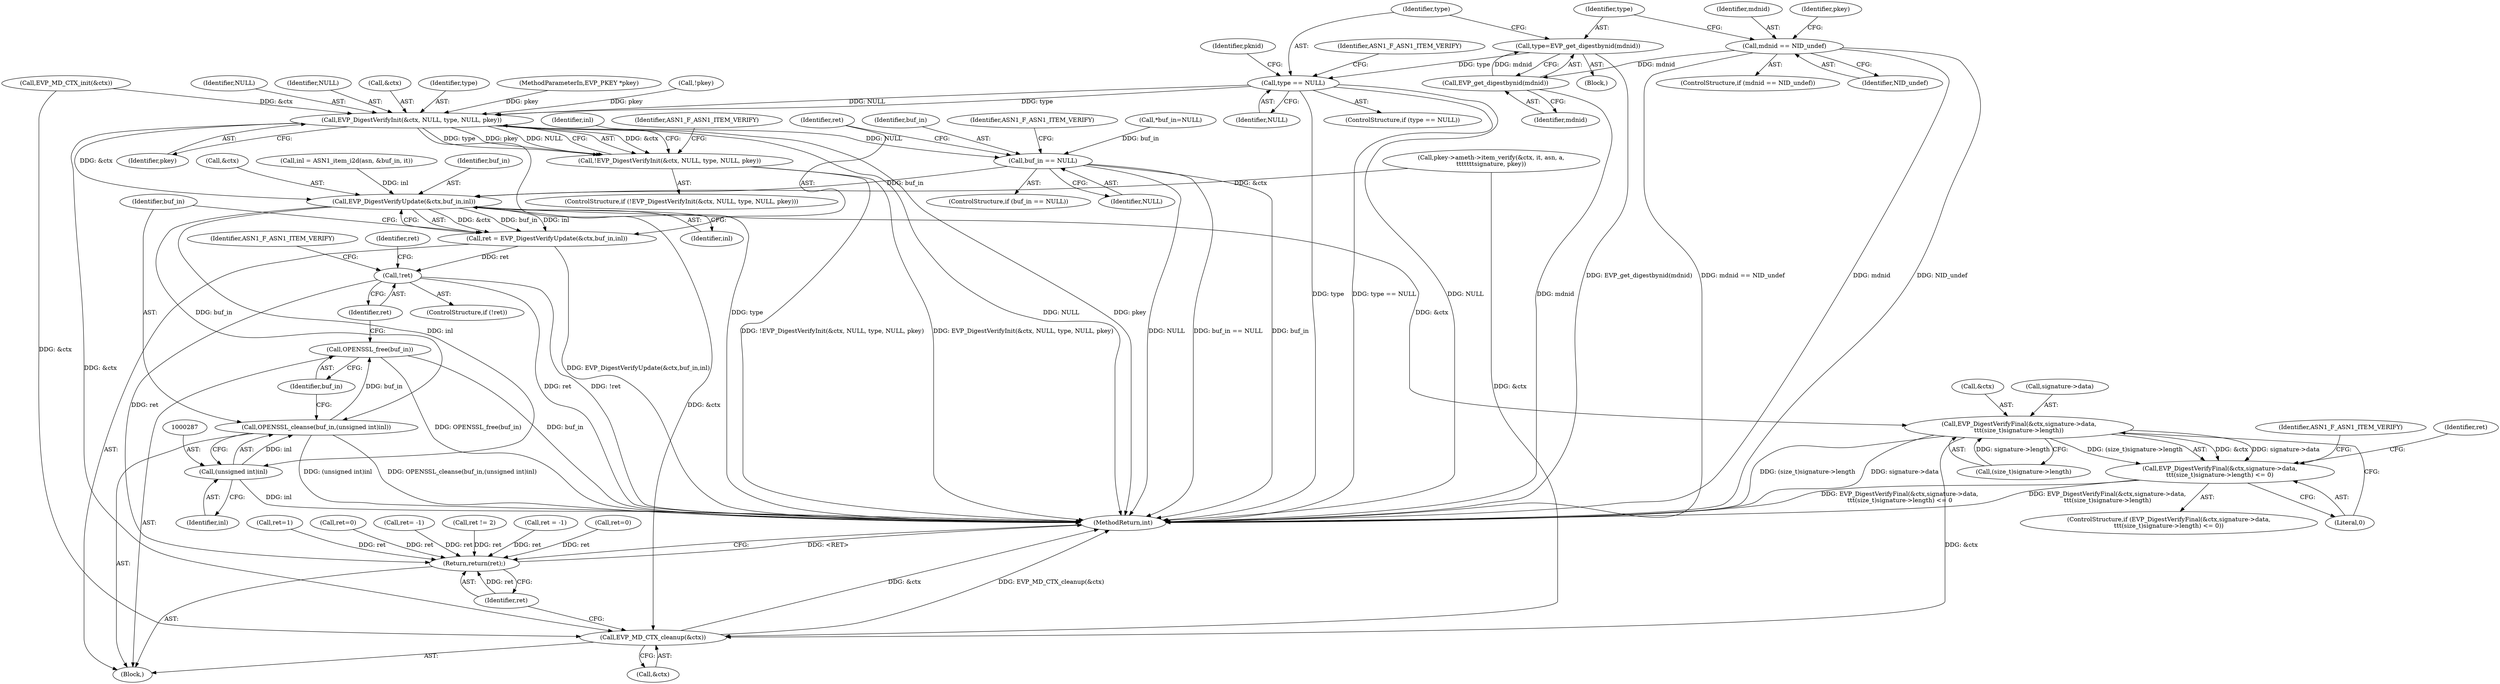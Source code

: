 digraph "0_openssl_cb62ab4b17818fe66d2fed0a7fe71969131c811b@pointer" {
"1000222" [label="(Call,type == NULL)"];
"1000217" [label="(Call,type=EVP_get_digestbynid(mdnid))"];
"1000219" [label="(Call,EVP_get_digestbynid(mdnid))"];
"1000174" [label="(Call,mdnid == NID_undef)"];
"1000246" [label="(Call,EVP_DigestVerifyInit(&ctx, NULL, type, NULL, pkey))"];
"1000245" [label="(Call,!EVP_DigestVerifyInit(&ctx, NULL, type, NULL, pkey))"];
"1000269" [label="(Call,buf_in == NULL)"];
"1000279" [label="(Call,EVP_DigestVerifyUpdate(&ctx,buf_in,inl))"];
"1000277" [label="(Call,ret = EVP_DigestVerifyUpdate(&ctx,buf_in,inl))"];
"1000292" [label="(Call,!ret)"];
"1000332" [label="(Return,return(ret);)"];
"1000284" [label="(Call,OPENSSL_cleanse(buf_in,(unsigned int)inl))"];
"1000289" [label="(Call,OPENSSL_free(buf_in))"];
"1000286" [label="(Call,(unsigned int)inl)"];
"1000305" [label="(Call,EVP_DigestVerifyFinal(&ctx,signature->data,\n\t\t\t(size_t)signature->length))"];
"1000304" [label="(Call,EVP_DigestVerifyFinal(&ctx,signature->data,\n\t\t\t(size_t)signature->length) <= 0)"];
"1000329" [label="(Call,EVP_MD_CTX_cleanup(&ctx))"];
"1000175" [label="(Identifier,mdnid)"];
"1000217" [label="(Call,type=EVP_get_digestbynid(mdnid))"];
"1000197" [label="(Call,pkey->ameth->item_verify(&ctx, it, asn, a,\n\t\t\t\t\t\t\tsignature, pkey))"];
"1000111" [label="(Block,)"];
"1000329" [label="(Call,EVP_MD_CTX_cleanup(&ctx))"];
"1000174" [label="(Call,mdnid == NID_undef)"];
"1000249" [label="(Identifier,NULL)"];
"1000118" [label="(Call,ret= -1)"];
"1000244" [label="(ControlStructure,if (!EVP_DigestVerifyInit(&ctx, NULL, type, NULL, pkey)))"];
"1000326" [label="(Identifier,ret)"];
"1000233" [label="(Identifier,pknid)"];
"1000330" [label="(Call,&ctx)"];
"1000280" [label="(Call,&ctx)"];
"1000311" [label="(Call,(size_t)signature->length)"];
"1000278" [label="(Identifier,ret)"];
"1000274" [label="(Identifier,ASN1_F_ASN1_ITEM_VERIFY)"];
"1000126" [label="(Call,!pkey)"];
"1000206" [label="(Call,ret != 2)"];
"1000219" [label="(Call,EVP_get_digestbynid(mdnid))"];
"1000154" [label="(Call,EVP_MD_CTX_init(&ctx))"];
"1000277" [label="(Call,ret = EVP_DigestVerifyUpdate(&ctx,buf_in,inl))"];
"1000261" [label="(Call,inl = ASN1_item_i2d(asn, &buf_in, it))"];
"1000293" [label="(Identifier,ret)"];
"1000290" [label="(Identifier,buf_in)"];
"1000316" [label="(Literal,0)"];
"1000333" [label="(Identifier,ret)"];
"1000210" [label="(Call,ret = -1)"];
"1000306" [label="(Call,&ctx)"];
"1000332" [label="(Return,return(ret);)"];
"1000114" [label="(Call,*buf_in=NULL)"];
"1000251" [label="(Identifier,NULL)"];
"1000283" [label="(Identifier,inl)"];
"1000223" [label="(Identifier,type)"];
"1000247" [label="(Call,&ctx)"];
"1000279" [label="(Call,EVP_DigestVerifyUpdate(&ctx,buf_in,inl))"];
"1000215" [label="(Block,)"];
"1000218" [label="(Identifier,type)"];
"1000255" [label="(Identifier,ASN1_F_ASN1_ITEM_VERIFY)"];
"1000303" [label="(ControlStructure,if (EVP_DigestVerifyFinal(&ctx,signature->data,\n\t\t\t(size_t)signature->length) <= 0))"];
"1000334" [label="(MethodReturn,int)"];
"1000250" [label="(Identifier,type)"];
"1000282" [label="(Identifier,buf_in)"];
"1000220" [label="(Identifier,mdnid)"];
"1000271" [label="(Identifier,NULL)"];
"1000321" [label="(Call,ret=0)"];
"1000304" [label="(Call,EVP_DigestVerifyFinal(&ctx,signature->data,\n\t\t\t(size_t)signature->length) <= 0)"];
"1000173" [label="(ControlStructure,if (mdnid == NID_undef))"];
"1000284" [label="(Call,OPENSSL_cleanse(buf_in,(unsigned int)inl))"];
"1000286" [label="(Call,(unsigned int)inl)"];
"1000221" [label="(ControlStructure,if (type == NULL))"];
"1000292" [label="(Call,!ret)"];
"1000262" [label="(Identifier,inl)"];
"1000296" [label="(Identifier,ASN1_F_ASN1_ITEM_VERIFY)"];
"1000325" [label="(Call,ret=1)"];
"1000300" [label="(Identifier,ret)"];
"1000222" [label="(Call,type == NULL)"];
"1000224" [label="(Identifier,NULL)"];
"1000227" [label="(Identifier,ASN1_F_ASN1_ITEM_VERIFY)"];
"1000176" [label="(Identifier,NID_undef)"];
"1000110" [label="(MethodParameterIn,EVP_PKEY *pkey)"];
"1000268" [label="(ControlStructure,if (buf_in == NULL))"];
"1000257" [label="(Call,ret=0)"];
"1000252" [label="(Identifier,pkey)"];
"1000288" [label="(Identifier,inl)"];
"1000319" [label="(Identifier,ASN1_F_ASN1_ITEM_VERIFY)"];
"1000305" [label="(Call,EVP_DigestVerifyFinal(&ctx,signature->data,\n\t\t\t(size_t)signature->length))"];
"1000285" [label="(Identifier,buf_in)"];
"1000308" [label="(Call,signature->data)"];
"1000291" [label="(ControlStructure,if (!ret))"];
"1000289" [label="(Call,OPENSSL_free(buf_in))"];
"1000246" [label="(Call,EVP_DigestVerifyInit(&ctx, NULL, type, NULL, pkey))"];
"1000270" [label="(Identifier,buf_in)"];
"1000182" [label="(Identifier,pkey)"];
"1000269" [label="(Call,buf_in == NULL)"];
"1000245" [label="(Call,!EVP_DigestVerifyInit(&ctx, NULL, type, NULL, pkey))"];
"1000222" -> "1000221"  [label="AST: "];
"1000222" -> "1000224"  [label="CFG: "];
"1000223" -> "1000222"  [label="AST: "];
"1000224" -> "1000222"  [label="AST: "];
"1000227" -> "1000222"  [label="CFG: "];
"1000233" -> "1000222"  [label="CFG: "];
"1000222" -> "1000334"  [label="DDG: type"];
"1000222" -> "1000334"  [label="DDG: type == NULL"];
"1000222" -> "1000334"  [label="DDG: NULL"];
"1000217" -> "1000222"  [label="DDG: type"];
"1000222" -> "1000246"  [label="DDG: NULL"];
"1000222" -> "1000246"  [label="DDG: type"];
"1000217" -> "1000215"  [label="AST: "];
"1000217" -> "1000219"  [label="CFG: "];
"1000218" -> "1000217"  [label="AST: "];
"1000219" -> "1000217"  [label="AST: "];
"1000223" -> "1000217"  [label="CFG: "];
"1000217" -> "1000334"  [label="DDG: EVP_get_digestbynid(mdnid)"];
"1000219" -> "1000217"  [label="DDG: mdnid"];
"1000219" -> "1000220"  [label="CFG: "];
"1000220" -> "1000219"  [label="AST: "];
"1000219" -> "1000334"  [label="DDG: mdnid"];
"1000174" -> "1000219"  [label="DDG: mdnid"];
"1000174" -> "1000173"  [label="AST: "];
"1000174" -> "1000176"  [label="CFG: "];
"1000175" -> "1000174"  [label="AST: "];
"1000176" -> "1000174"  [label="AST: "];
"1000182" -> "1000174"  [label="CFG: "];
"1000218" -> "1000174"  [label="CFG: "];
"1000174" -> "1000334"  [label="DDG: NID_undef"];
"1000174" -> "1000334"  [label="DDG: mdnid == NID_undef"];
"1000174" -> "1000334"  [label="DDG: mdnid"];
"1000246" -> "1000245"  [label="AST: "];
"1000246" -> "1000252"  [label="CFG: "];
"1000247" -> "1000246"  [label="AST: "];
"1000249" -> "1000246"  [label="AST: "];
"1000250" -> "1000246"  [label="AST: "];
"1000251" -> "1000246"  [label="AST: "];
"1000252" -> "1000246"  [label="AST: "];
"1000245" -> "1000246"  [label="CFG: "];
"1000246" -> "1000334"  [label="DDG: NULL"];
"1000246" -> "1000334"  [label="DDG: pkey"];
"1000246" -> "1000334"  [label="DDG: type"];
"1000246" -> "1000245"  [label="DDG: &ctx"];
"1000246" -> "1000245"  [label="DDG: type"];
"1000246" -> "1000245"  [label="DDG: pkey"];
"1000246" -> "1000245"  [label="DDG: NULL"];
"1000154" -> "1000246"  [label="DDG: &ctx"];
"1000126" -> "1000246"  [label="DDG: pkey"];
"1000110" -> "1000246"  [label="DDG: pkey"];
"1000246" -> "1000269"  [label="DDG: NULL"];
"1000246" -> "1000279"  [label="DDG: &ctx"];
"1000246" -> "1000329"  [label="DDG: &ctx"];
"1000245" -> "1000244"  [label="AST: "];
"1000255" -> "1000245"  [label="CFG: "];
"1000262" -> "1000245"  [label="CFG: "];
"1000245" -> "1000334"  [label="DDG: !EVP_DigestVerifyInit(&ctx, NULL, type, NULL, pkey)"];
"1000245" -> "1000334"  [label="DDG: EVP_DigestVerifyInit(&ctx, NULL, type, NULL, pkey)"];
"1000269" -> "1000268"  [label="AST: "];
"1000269" -> "1000271"  [label="CFG: "];
"1000270" -> "1000269"  [label="AST: "];
"1000271" -> "1000269"  [label="AST: "];
"1000274" -> "1000269"  [label="CFG: "];
"1000278" -> "1000269"  [label="CFG: "];
"1000269" -> "1000334"  [label="DDG: buf_in == NULL"];
"1000269" -> "1000334"  [label="DDG: buf_in"];
"1000269" -> "1000334"  [label="DDG: NULL"];
"1000114" -> "1000269"  [label="DDG: buf_in"];
"1000269" -> "1000279"  [label="DDG: buf_in"];
"1000279" -> "1000277"  [label="AST: "];
"1000279" -> "1000283"  [label="CFG: "];
"1000280" -> "1000279"  [label="AST: "];
"1000282" -> "1000279"  [label="AST: "];
"1000283" -> "1000279"  [label="AST: "];
"1000277" -> "1000279"  [label="CFG: "];
"1000279" -> "1000277"  [label="DDG: &ctx"];
"1000279" -> "1000277"  [label="DDG: buf_in"];
"1000279" -> "1000277"  [label="DDG: inl"];
"1000197" -> "1000279"  [label="DDG: &ctx"];
"1000261" -> "1000279"  [label="DDG: inl"];
"1000279" -> "1000284"  [label="DDG: buf_in"];
"1000279" -> "1000286"  [label="DDG: inl"];
"1000279" -> "1000305"  [label="DDG: &ctx"];
"1000279" -> "1000329"  [label="DDG: &ctx"];
"1000277" -> "1000111"  [label="AST: "];
"1000278" -> "1000277"  [label="AST: "];
"1000285" -> "1000277"  [label="CFG: "];
"1000277" -> "1000334"  [label="DDG: EVP_DigestVerifyUpdate(&ctx,buf_in,inl)"];
"1000277" -> "1000292"  [label="DDG: ret"];
"1000292" -> "1000291"  [label="AST: "];
"1000292" -> "1000293"  [label="CFG: "];
"1000293" -> "1000292"  [label="AST: "];
"1000296" -> "1000292"  [label="CFG: "];
"1000300" -> "1000292"  [label="CFG: "];
"1000292" -> "1000334"  [label="DDG: !ret"];
"1000292" -> "1000334"  [label="DDG: ret"];
"1000292" -> "1000332"  [label="DDG: ret"];
"1000332" -> "1000111"  [label="AST: "];
"1000332" -> "1000333"  [label="CFG: "];
"1000333" -> "1000332"  [label="AST: "];
"1000334" -> "1000332"  [label="CFG: "];
"1000332" -> "1000334"  [label="DDG: <RET>"];
"1000333" -> "1000332"  [label="DDG: ret"];
"1000325" -> "1000332"  [label="DDG: ret"];
"1000257" -> "1000332"  [label="DDG: ret"];
"1000206" -> "1000332"  [label="DDG: ret"];
"1000118" -> "1000332"  [label="DDG: ret"];
"1000210" -> "1000332"  [label="DDG: ret"];
"1000321" -> "1000332"  [label="DDG: ret"];
"1000284" -> "1000111"  [label="AST: "];
"1000284" -> "1000286"  [label="CFG: "];
"1000285" -> "1000284"  [label="AST: "];
"1000286" -> "1000284"  [label="AST: "];
"1000290" -> "1000284"  [label="CFG: "];
"1000284" -> "1000334"  [label="DDG: (unsigned int)inl"];
"1000284" -> "1000334"  [label="DDG: OPENSSL_cleanse(buf_in,(unsigned int)inl)"];
"1000286" -> "1000284"  [label="DDG: inl"];
"1000284" -> "1000289"  [label="DDG: buf_in"];
"1000289" -> "1000111"  [label="AST: "];
"1000289" -> "1000290"  [label="CFG: "];
"1000290" -> "1000289"  [label="AST: "];
"1000293" -> "1000289"  [label="CFG: "];
"1000289" -> "1000334"  [label="DDG: buf_in"];
"1000289" -> "1000334"  [label="DDG: OPENSSL_free(buf_in)"];
"1000286" -> "1000288"  [label="CFG: "];
"1000287" -> "1000286"  [label="AST: "];
"1000288" -> "1000286"  [label="AST: "];
"1000286" -> "1000334"  [label="DDG: inl"];
"1000305" -> "1000304"  [label="AST: "];
"1000305" -> "1000311"  [label="CFG: "];
"1000306" -> "1000305"  [label="AST: "];
"1000308" -> "1000305"  [label="AST: "];
"1000311" -> "1000305"  [label="AST: "];
"1000316" -> "1000305"  [label="CFG: "];
"1000305" -> "1000334"  [label="DDG: (size_t)signature->length"];
"1000305" -> "1000334"  [label="DDG: signature->data"];
"1000305" -> "1000304"  [label="DDG: &ctx"];
"1000305" -> "1000304"  [label="DDG: signature->data"];
"1000305" -> "1000304"  [label="DDG: (size_t)signature->length"];
"1000311" -> "1000305"  [label="DDG: signature->length"];
"1000305" -> "1000329"  [label="DDG: &ctx"];
"1000304" -> "1000303"  [label="AST: "];
"1000304" -> "1000316"  [label="CFG: "];
"1000316" -> "1000304"  [label="AST: "];
"1000319" -> "1000304"  [label="CFG: "];
"1000326" -> "1000304"  [label="CFG: "];
"1000304" -> "1000334"  [label="DDG: EVP_DigestVerifyFinal(&ctx,signature->data,\n\t\t\t(size_t)signature->length) <= 0"];
"1000304" -> "1000334"  [label="DDG: EVP_DigestVerifyFinal(&ctx,signature->data,\n\t\t\t(size_t)signature->length)"];
"1000329" -> "1000111"  [label="AST: "];
"1000329" -> "1000330"  [label="CFG: "];
"1000330" -> "1000329"  [label="AST: "];
"1000333" -> "1000329"  [label="CFG: "];
"1000329" -> "1000334"  [label="DDG: EVP_MD_CTX_cleanup(&ctx)"];
"1000329" -> "1000334"  [label="DDG: &ctx"];
"1000154" -> "1000329"  [label="DDG: &ctx"];
"1000197" -> "1000329"  [label="DDG: &ctx"];
}
